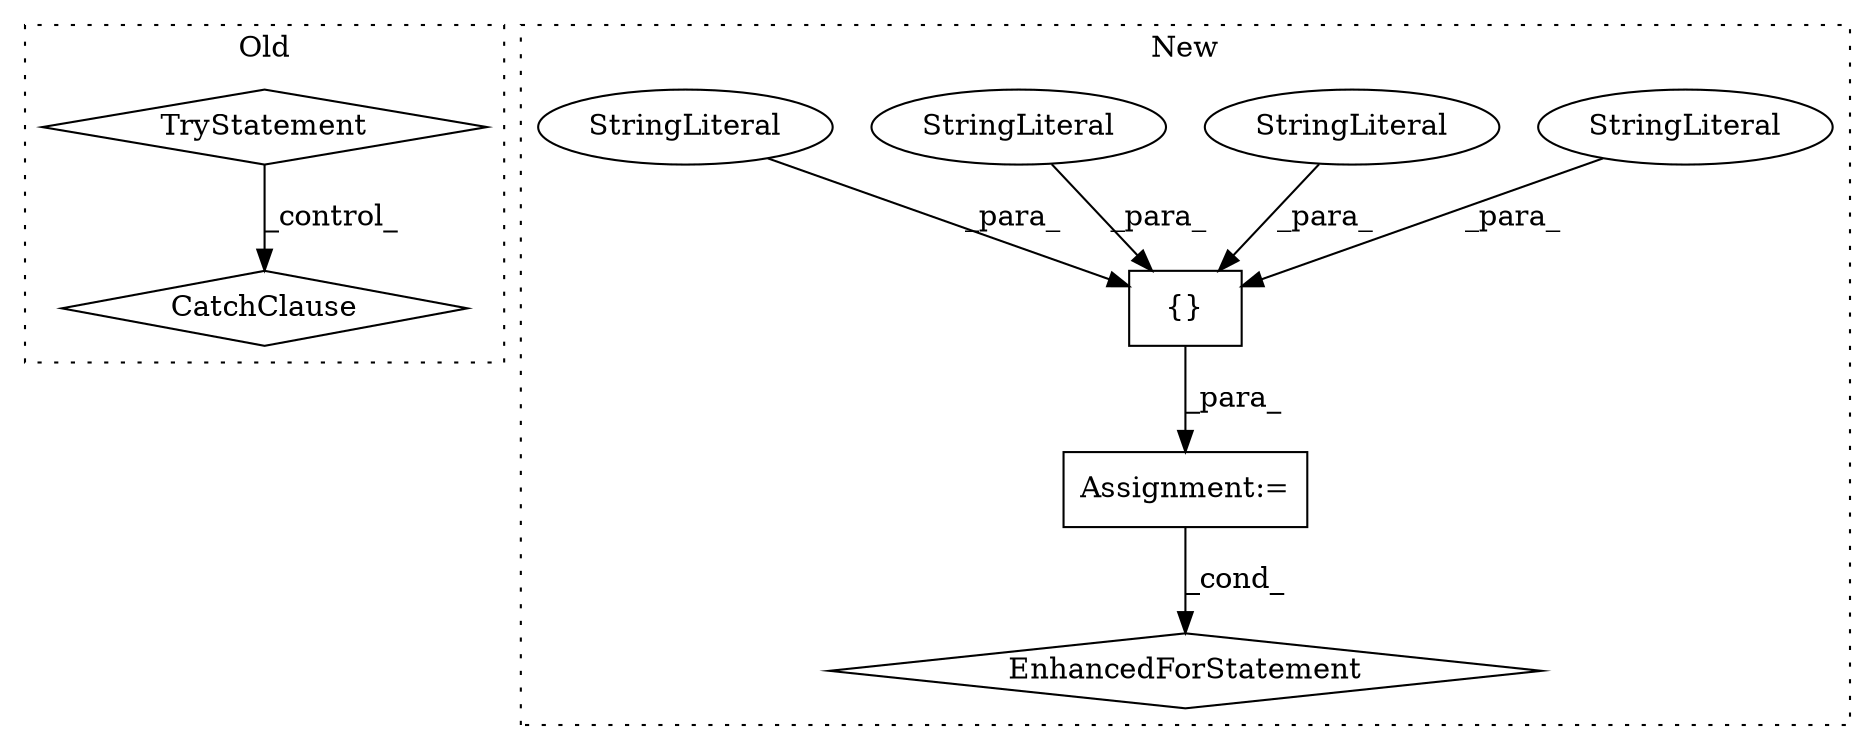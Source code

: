 digraph G {
subgraph cluster0 {
1 [label="TryStatement" a="54" s="1738" l="4" shape="diamond"];
3 [label="CatchClause" a="12" s="1802,1836" l="11,2" shape="diamond"];
label = "Old";
style="dotted";
}
subgraph cluster1 {
2 [label="{}" a="4" s="1055,1120" l="1,1" shape="box"];
4 [label="Assignment:=" a="7" s="1127,1210" l="53,2" shape="box"];
5 [label="StringLiteral" a="45" s="1081" l="7" shape="ellipse"];
6 [label="StringLiteral" a="45" s="1065" l="15" shape="ellipse"];
7 [label="EnhancedForStatement" a="70" s="1127,1210" l="53,2" shape="diamond"];
8 [label="StringLiteral" a="45" s="1089" l="12" shape="ellipse"];
9 [label="StringLiteral" a="45" s="1111" l="9" shape="ellipse"];
label = "New";
style="dotted";
}
1 -> 3 [label="_control_"];
2 -> 4 [label="_para_"];
4 -> 7 [label="_cond_"];
5 -> 2 [label="_para_"];
6 -> 2 [label="_para_"];
8 -> 2 [label="_para_"];
9 -> 2 [label="_para_"];
}